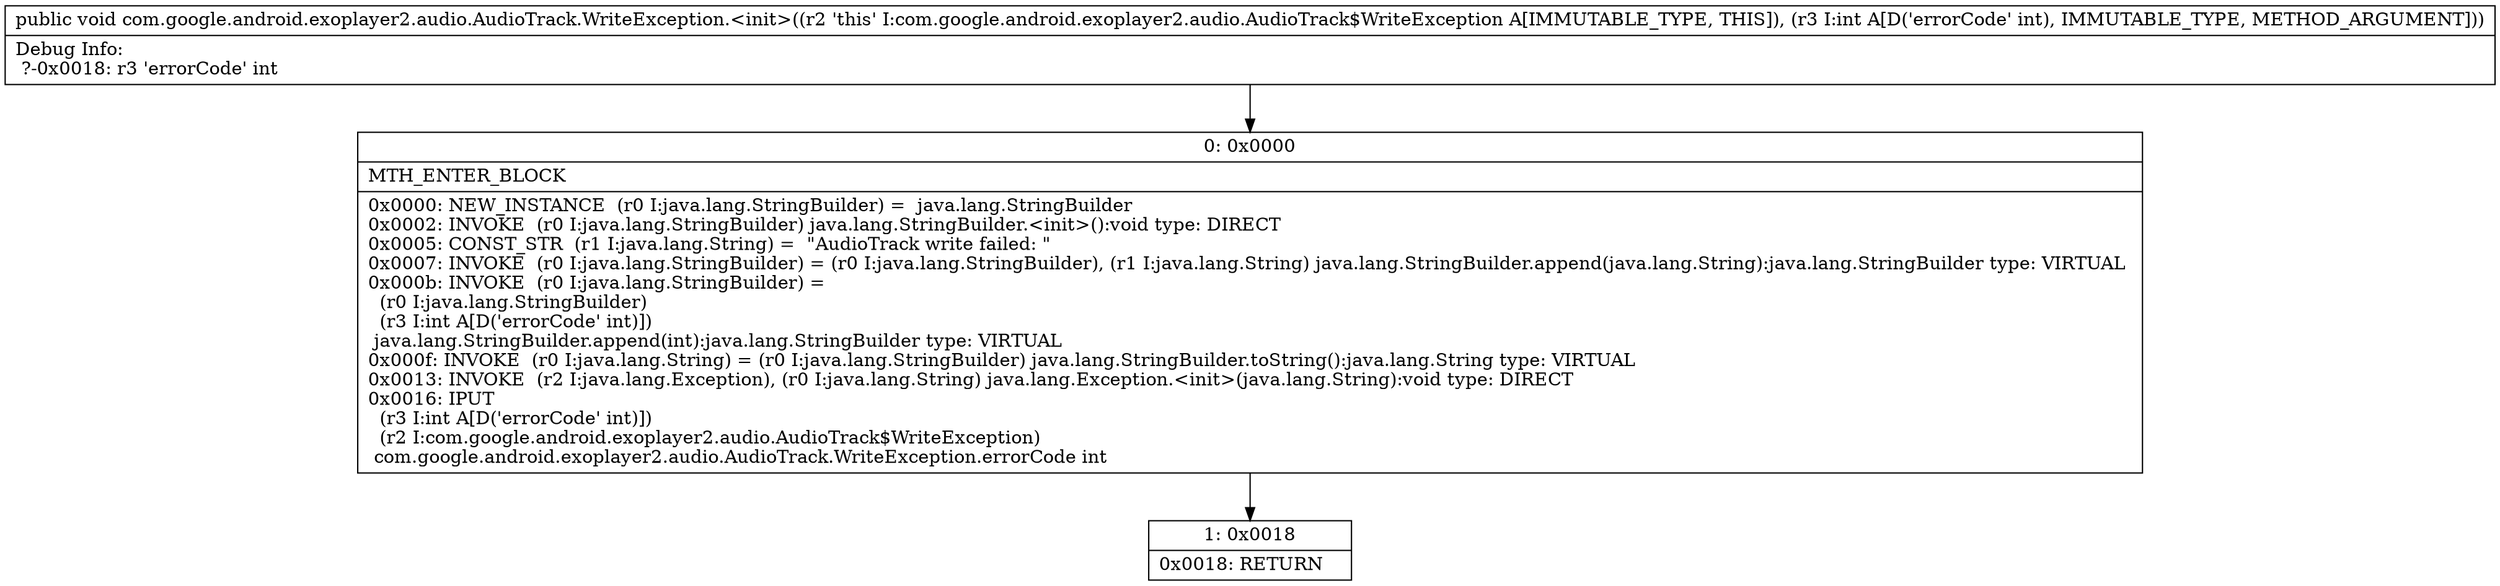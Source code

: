 digraph "CFG forcom.google.android.exoplayer2.audio.AudioTrack.WriteException.\<init\>(I)V" {
Node_0 [shape=record,label="{0\:\ 0x0000|MTH_ENTER_BLOCK\l|0x0000: NEW_INSTANCE  (r0 I:java.lang.StringBuilder) =  java.lang.StringBuilder \l0x0002: INVOKE  (r0 I:java.lang.StringBuilder) java.lang.StringBuilder.\<init\>():void type: DIRECT \l0x0005: CONST_STR  (r1 I:java.lang.String) =  \"AudioTrack write failed: \" \l0x0007: INVOKE  (r0 I:java.lang.StringBuilder) = (r0 I:java.lang.StringBuilder), (r1 I:java.lang.String) java.lang.StringBuilder.append(java.lang.String):java.lang.StringBuilder type: VIRTUAL \l0x000b: INVOKE  (r0 I:java.lang.StringBuilder) = \l  (r0 I:java.lang.StringBuilder)\l  (r3 I:int A[D('errorCode' int)])\l java.lang.StringBuilder.append(int):java.lang.StringBuilder type: VIRTUAL \l0x000f: INVOKE  (r0 I:java.lang.String) = (r0 I:java.lang.StringBuilder) java.lang.StringBuilder.toString():java.lang.String type: VIRTUAL \l0x0013: INVOKE  (r2 I:java.lang.Exception), (r0 I:java.lang.String) java.lang.Exception.\<init\>(java.lang.String):void type: DIRECT \l0x0016: IPUT  \l  (r3 I:int A[D('errorCode' int)])\l  (r2 I:com.google.android.exoplayer2.audio.AudioTrack$WriteException)\l com.google.android.exoplayer2.audio.AudioTrack.WriteException.errorCode int \l}"];
Node_1 [shape=record,label="{1\:\ 0x0018|0x0018: RETURN   \l}"];
MethodNode[shape=record,label="{public void com.google.android.exoplayer2.audio.AudioTrack.WriteException.\<init\>((r2 'this' I:com.google.android.exoplayer2.audio.AudioTrack$WriteException A[IMMUTABLE_TYPE, THIS]), (r3 I:int A[D('errorCode' int), IMMUTABLE_TYPE, METHOD_ARGUMENT]))  | Debug Info:\l  ?\-0x0018: r3 'errorCode' int\l}"];
MethodNode -> Node_0;
Node_0 -> Node_1;
}

